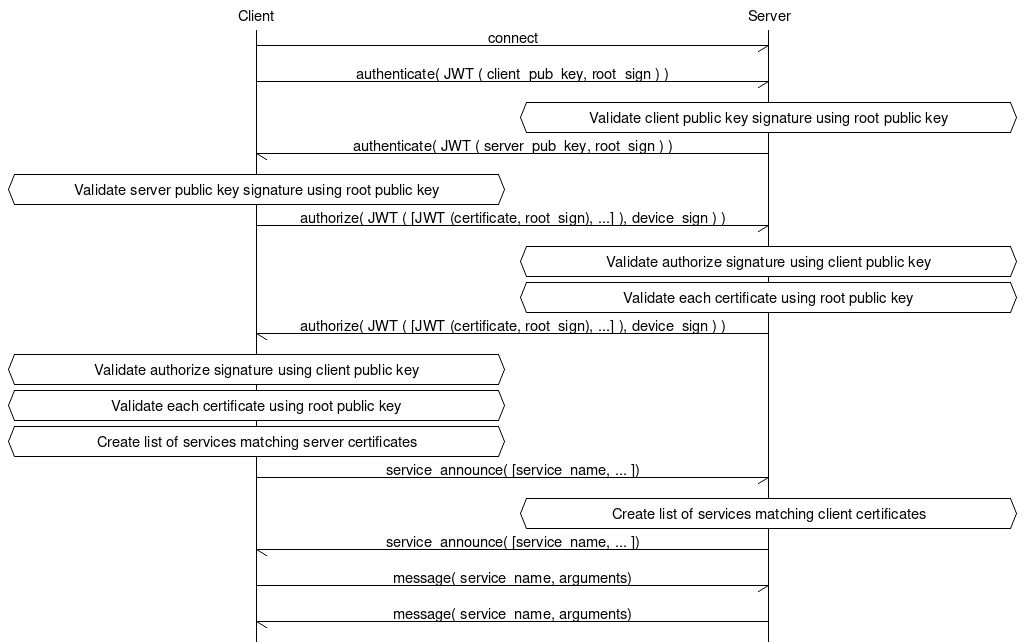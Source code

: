 #
#
# Sequence diagram description
#
# The sequence diagram description below is translated to
# a PNG image by mscgen (http://www.mcternan.me.uk/mscgen/)
# 
# Recompile updated diagrams to a png image with:
#  
#   mscgen -T png swm.msc
#

msc {
  width="1024";
  "Client",  "Server";
  "Client" -> "Server" [ label = "connect" ];  
  "Client" -> "Server" [ label = "authenticate( JWT ( client_pub_key, root_sign ) )" ];
  "Server" abox "Server" [ label = "Validate client public key signature using root public key" ] ;
  "Client" <- "Server" [ label = "authenticate( JWT ( server_pub_key, root_sign ) )" ];
  "Client" abox "Client" [ label = "Validate server public key signature using root public key" ] ;

  "Client" -> "Server" [ label = "authorize( JWT ( [JWT (certificate, root_sign), ...] ), device_sign ) )" ];
  "Server" abox "Server" [ label = "Validate authorize signature using client public key" ] ;
  "Server" abox "Server" [ label = "Validate each certificate using root public key" ] ;
  "Client" <- "Server" [ label = "authorize( JWT ( [JWT (certificate, root_sign), ...] ), device_sign ) )" ];
  "Client" abox "Client" [ label = "Validate authorize signature using client public key" ] ;
  "Client" abox "Client" [ label = "Validate each certificate using root public key" ] ;

  "Client" abox "Client" [ label = "Create list of services matching server certificates" ] ;
  "Client" -> "Server" [ label = "service_announce( [service_name, ... ])" ];
  "Server" abox "Server" [ label = "Create list of services matching client certificates" ] ;
  "Client" <- "Server" [ label = "service_announce( [service_name, ... ])" ];

  "Client" -> "Server" [ label = "message( service_name, arguments)" ];

  "Server" -> "Client" [ label = "message( service_name, arguments)" ];
}

